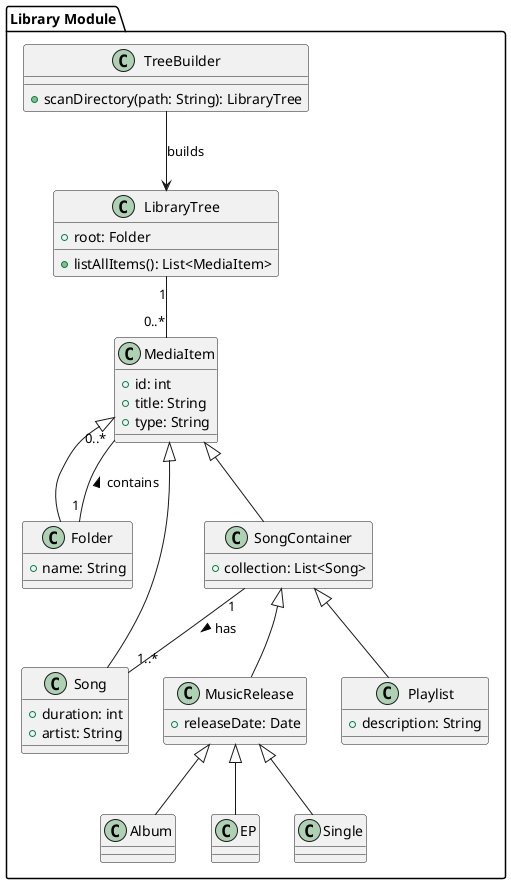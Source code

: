 @startuml
package "Library Module" {

    class LibraryTree {
        +root: Folder
        +listAllItems(): List<MediaItem>
    }

    class Folder {
        +name: String
    }

   class TreeBuilder {
        +scanDirectory(path: String): LibraryTree
    }

    class MediaItem {
        +id: int
        +title: String
        +type: String
    }

    class Song {
        +duration: int
        +artist: String
    }

    class SongContainer {
        +collection: List<Song>
    }

    class MusicRelease {
        +releaseDate: Date
    }

    class Album {
        ' Inherits releaseDate from MusicRelease
    }

    class EP {
        ' Inherits releaseDate from MusicRelease
    }

    class Single {
        ' Inherits releaseDate from MusicRelease
    }

    class Playlist {
        +description: String
    }

    ' Relationships
    TreeBuilder --> LibraryTree : "builds"
    MediaItem <|-- Song
    MediaItem <|-- Folder
    MediaItem <|-- SongContainer
    SongContainer <|-- MusicRelease
    SongContainer <|-- Playlist
    MusicRelease <|-- Album
    MusicRelease <|-- EP
    MusicRelease <|-- Single


    ' Adjust the relationship lines for clarity
    Folder "1" -- "0..*" MediaItem : contains >
    SongContainer "1" -- "1..*" Song : has >
    LibraryTree "1" -- "0..*" MediaItem

}
@enduml